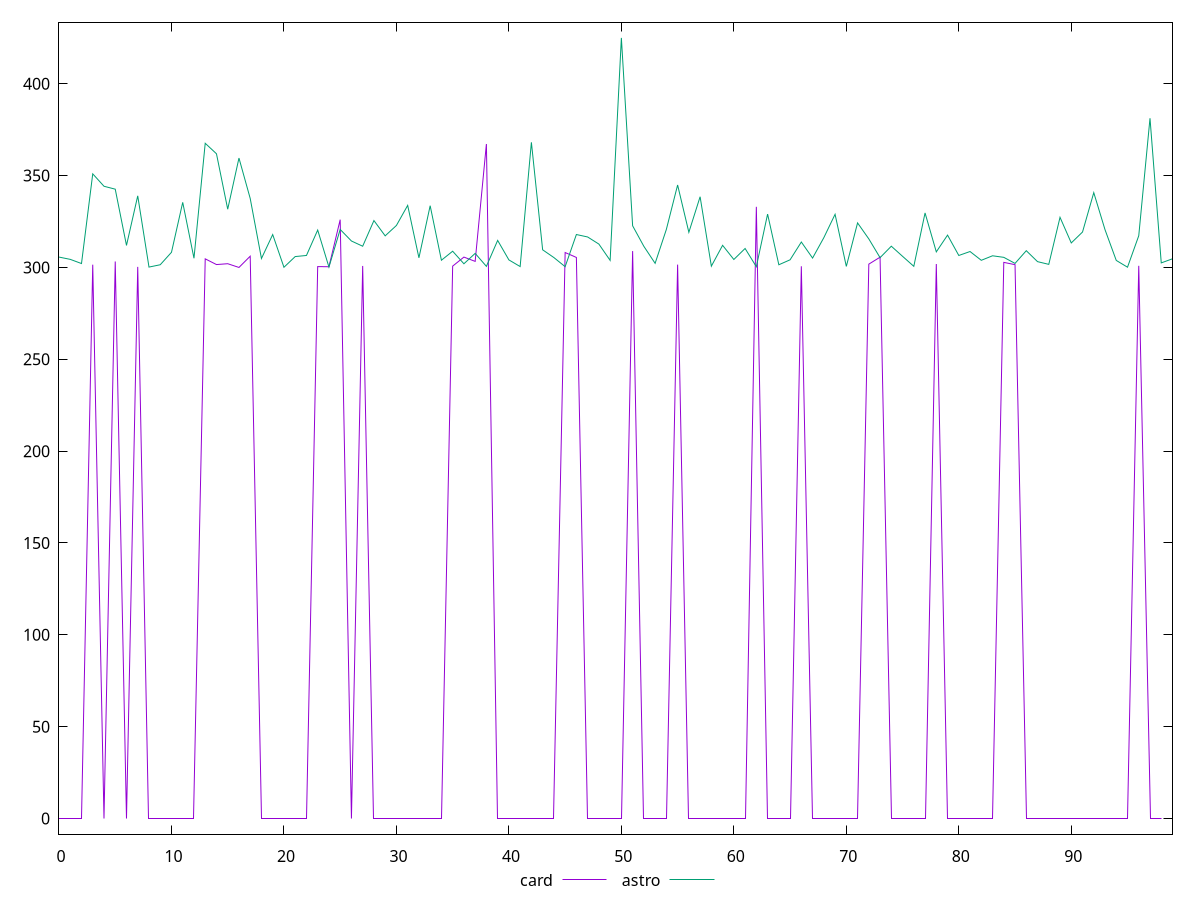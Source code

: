 reset

$card <<EOF
0 0
1 0
2 0
3 301.498
4 0
5 303.256
6 0
7 300.31
8 0
9 0
10 0
11 0
12 0
13 304.684
14 301.572
15 302.034
16 300
17 306.12
18 0
19 0
20 0
21 0
22 0
23 300.462
24 300.374
25 326.02
26 0
27 300.818
28 0
29 0
30 0
31 0
32 0
33 0
34 0
35 300.72
36 305.638
37 303.302
38 367.198
39 0
40 0
41 0
42 0
43 0
44 0
45 308.122
46 305.438
47 0
48 0
49 0
50 0
51 308.906
52 0
53 0
54 0
55 301.554
56 0
57 0
58 0
59 0
60 0
61 0
62 333.004
63 0
64 0
65 0
66 300.632
67 0
68 0
69 0
70 0
71 0
72 301.8
73 305.59
74 0
75 0
76 0
77 0
78 301.854
79 0
80 0
81 0
82 0
83 0
84 302.76
85 301.514
86 0
87 0
88 0
89 0
90 0
91 0
92 0
93 0
94 0
95 0
96 300.904
97 0
98 0
EOF

$astro <<EOF
0 305.644
1 304.402
2 302.128
3 350.944
4 344.2
5 342.612
6 311.996
7 338.986
8 300.202
9 301.468
10 308.244
11 335.446
12 304.992
13 367.59000000000003
14 361.87800000000004
15 331.704
16 359.552
17 337.56
18 304.862
19 317.902
20 300.09
21 305.922
22 306.52
23 320.348
24 300.198
25 320.692
26 314.4
27 311.552
28 325.52199935913086
29 317.20100116729736
30 322.866
31 333.78
32 305.238
33 333.616
34 303.928
35 308.834
36 302.002
37 307.65
38 300.594
39 314.72
40 304.102
41 300.486
42 368.13
43 309.6029996871948
44 305.382
45 300.42
46 317.92
47 316.59
48 312.72
49 303.842
50 424.95799999999997
51 322.6820001602173
52 311.488
53 302.24
54 320.714
55 344.88999938964844
56 319.142
57 338.49
58 300.694
59 312.04200000000003
60 304.338
61 310.32
62 300.396
63 329.052
64 301.46
65 304.158
66 313.84000000000003
67 305.106
68 316.21
69 328.934
70 300.554
71 324.246
72 315.534
73 305.33
74 311.564
75 306.058
76 300.616
77 329.672
78 308.476
79 317.596
80 306.516
81 308.668
82 303.888
83 306.348
84 305.5
85 302.204
86 309.118
87 303.156
88 301.678
89 327.284
90 313.34
91 319.284
92 340.72
93 320.552
94 303.822
95 300.136
96 317.26800000000003
97 381.23199999999997
98 302.474
99 304.714
EOF

set key outside below
set xrange [0:99]
set yrange [-8.49916:433.45716]
set trange [-8.49916:433.45716]
set terminal svg size 640, 520 enhanced background rgb 'white'
set output "reports/report_00027_2021-02-24T12-40-31.850Z/uses-rel-preconnect/comparison/line/2_vs_3.svg"

plot $card title "card" with line, \
     $astro title "astro" with line

reset
